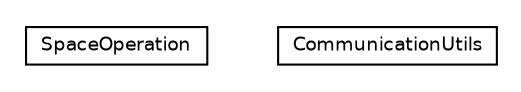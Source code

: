 #!/usr/local/bin/dot
#
# Class diagram 
# Generated by UmlGraph version 4.4 (http://www.spinellis.gr/sw/umlgraph)
#

digraph G {
	edge [fontname="Helvetica",fontsize=10,labelfontname="Helvetica",labelfontsize=10];
	node [fontname="Helvetica",fontsize=10,shape=plaintext];
	// it.apice.sapere.node.networking.utils.impl.SpaceOperation
	c12346 [label=<<table border="0" cellborder="1" cellspacing="0" cellpadding="2" port="p" href="./SpaceOperation.html">
		<tr><td><table border="0" cellspacing="0" cellpadding="1">
			<tr><td> SpaceOperation </td></tr>
		</table></td></tr>
		</table>>, fontname="Helvetica", fontcolor="black", fontsize=9.0];
	// it.apice.sapere.node.networking.utils.impl.CommunicationUtils
	c12347 [label=<<table border="0" cellborder="1" cellspacing="0" cellpadding="2" port="p" href="./CommunicationUtils.html">
		<tr><td><table border="0" cellspacing="0" cellpadding="1">
			<tr><td> CommunicationUtils </td></tr>
		</table></td></tr>
		</table>>, fontname="Helvetica", fontcolor="black", fontsize=9.0];
}

